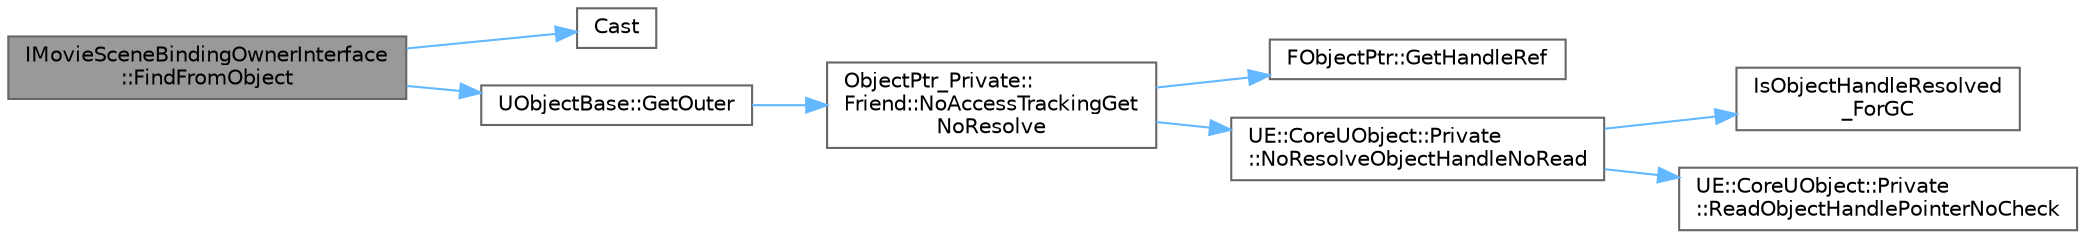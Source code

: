 digraph "IMovieSceneBindingOwnerInterface::FindFromObject"
{
 // INTERACTIVE_SVG=YES
 // LATEX_PDF_SIZE
  bgcolor="transparent";
  edge [fontname=Helvetica,fontsize=10,labelfontname=Helvetica,labelfontsize=10];
  node [fontname=Helvetica,fontsize=10,shape=box,height=0.2,width=0.4];
  rankdir="LR";
  Node1 [id="Node000001",label="IMovieSceneBindingOwnerInterface\l::FindFromObject",height=0.2,width=0.4,color="gray40", fillcolor="grey60", style="filled", fontcolor="black",tooltip="Find an IMovieSceneBindingOwnerInterface ptr from the specified object or its outers."];
  Node1 -> Node2 [id="edge1_Node000001_Node000002",color="steelblue1",style="solid",tooltip=" "];
  Node2 [id="Node000002",label="Cast",height=0.2,width=0.4,color="grey40", fillcolor="white", style="filled",URL="$d4/d55/Casts_8h.html#af337187a7ebe36fac35ea41db8a65ba9",tooltip=" "];
  Node1 -> Node3 [id="edge2_Node000001_Node000003",color="steelblue1",style="solid",tooltip=" "];
  Node3 [id="Node000003",label="UObjectBase::GetOuter",height=0.2,width=0.4,color="grey40", fillcolor="white", style="filled",URL="$d9/dc4/classUObjectBase.html#a43cfabc65d9005aafa51ce34d4cf71c5",tooltip="Returns the UObject this object resides in."];
  Node3 -> Node4 [id="edge3_Node000003_Node000004",color="steelblue1",style="solid",tooltip=" "];
  Node4 [id="Node000004",label="ObjectPtr_Private::\lFriend::NoAccessTrackingGet\lNoResolve",height=0.2,width=0.4,color="grey40", fillcolor="white", style="filled",URL="$d1/db5/structObjectPtr__Private_1_1Friend.html#ad7db1a8df63ca1d1c1c051841cf5120d",tooltip=" "];
  Node4 -> Node5 [id="edge4_Node000004_Node000005",color="steelblue1",style="solid",tooltip=" "];
  Node5 [id="Node000005",label="FObjectPtr::GetHandleRef",height=0.2,width=0.4,color="grey40", fillcolor="white", style="filled",URL="$d7/d0d/structFObjectPtr.html#a1fb862f222825b3a09a213890d2f5e8b",tooltip=" "];
  Node4 -> Node6 [id="edge5_Node000004_Node000006",color="steelblue1",style="solid",tooltip=" "];
  Node6 [id="Node000006",label="UE::CoreUObject::Private\l::NoResolveObjectHandleNoRead",height=0.2,width=0.4,color="grey40", fillcolor="white", style="filled",URL="$d9/d98/namespaceUE_1_1CoreUObject_1_1Private.html#a135612c4f66fbf0a81e2e5a8fe546b4c",tooltip=" "];
  Node6 -> Node7 [id="edge6_Node000006_Node000007",color="steelblue1",style="solid",tooltip=" "];
  Node7 [id="Node000007",label="IsObjectHandleResolved\l_ForGC",height=0.2,width=0.4,color="grey40", fillcolor="white", style="filled",URL="$de/d34/ObjectHandle_8h.html#a6bbeca8d1e9361ea5c9576864125ce90",tooltip=" "];
  Node6 -> Node8 [id="edge7_Node000006_Node000008",color="steelblue1",style="solid",tooltip=" "];
  Node8 [id="Node000008",label="UE::CoreUObject::Private\l::ReadObjectHandlePointerNoCheck",height=0.2,width=0.4,color="grey40", fillcolor="white", style="filled",URL="$d9/d98/namespaceUE_1_1CoreUObject_1_1Private.html#a05b42895ea5f93b9398be3e8cc061d3a",tooltip="Read the handle as a pointer without checking if it is resolved."];
}

